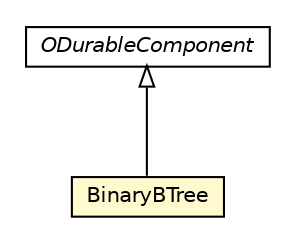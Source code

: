 #!/usr/local/bin/dot
#
# Class diagram 
# Generated by UMLGraph version R5_6-24-gf6e263 (http://www.umlgraph.org/)
#

digraph G {
	edge [fontname="Helvetica",fontsize=10,labelfontname="Helvetica",labelfontsize=10];
	node [fontname="Helvetica",fontsize=10,shape=plaintext];
	nodesep=0.25;
	ranksep=0.5;
	// com.orientechnologies.orient.core.storage.impl.local.paginated.base.ODurableComponent
	c879212 [label=<<table title="com.orientechnologies.orient.core.storage.impl.local.paginated.base.ODurableComponent" border="0" cellborder="1" cellspacing="0" cellpadding="2" port="p" href="../../../impl/local/paginated/base/ODurableComponent.html">
		<tr><td><table border="0" cellspacing="0" cellpadding="1">
<tr><td align="center" balign="center"><font face="Helvetica-Oblique"> ODurableComponent </font></td></tr>
		</table></td></tr>
		</table>>, URL="../../../impl/local/paginated/base/ODurableComponent.html", fontname="Helvetica", fontcolor="black", fontsize=10.0];
	// com.orientechnologies.orient.core.storage.index.nkbtree.binarybtree.BinaryBTree
	c879349 [label=<<table title="com.orientechnologies.orient.core.storage.index.nkbtree.binarybtree.BinaryBTree" border="0" cellborder="1" cellspacing="0" cellpadding="2" port="p" bgcolor="lemonChiffon" href="./BinaryBTree.html">
		<tr><td><table border="0" cellspacing="0" cellpadding="1">
<tr><td align="center" balign="center"> BinaryBTree </td></tr>
		</table></td></tr>
		</table>>, URL="./BinaryBTree.html", fontname="Helvetica", fontcolor="black", fontsize=10.0];
	//com.orientechnologies.orient.core.storage.index.nkbtree.binarybtree.BinaryBTree extends com.orientechnologies.orient.core.storage.impl.local.paginated.base.ODurableComponent
	c879212:p -> c879349:p [dir=back,arrowtail=empty];
}

